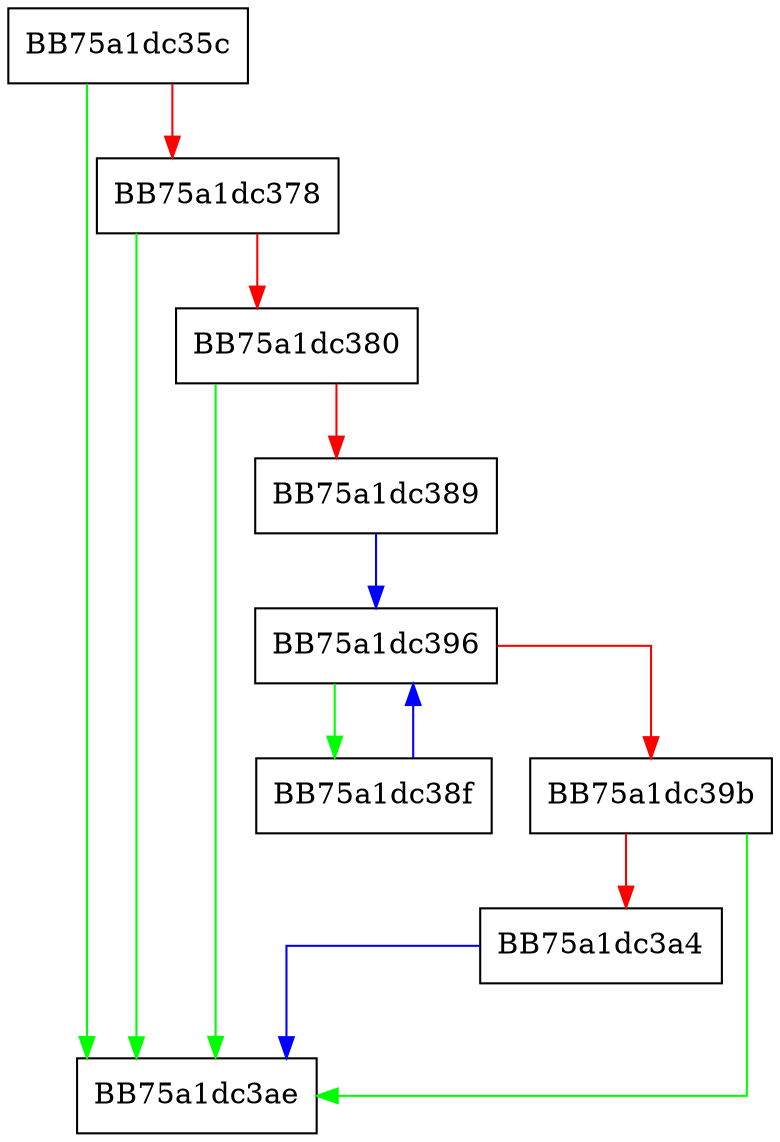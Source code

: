 digraph CResmgrAutoCurrentPlugin {
  node [shape="box"];
  graph [splines=ortho];
  BB75a1dc35c -> BB75a1dc3ae [color="green"];
  BB75a1dc35c -> BB75a1dc378 [color="red"];
  BB75a1dc378 -> BB75a1dc3ae [color="green"];
  BB75a1dc378 -> BB75a1dc380 [color="red"];
  BB75a1dc380 -> BB75a1dc3ae [color="green"];
  BB75a1dc380 -> BB75a1dc389 [color="red"];
  BB75a1dc389 -> BB75a1dc396 [color="blue"];
  BB75a1dc38f -> BB75a1dc396 [color="blue"];
  BB75a1dc396 -> BB75a1dc38f [color="green"];
  BB75a1dc396 -> BB75a1dc39b [color="red"];
  BB75a1dc39b -> BB75a1dc3ae [color="green"];
  BB75a1dc39b -> BB75a1dc3a4 [color="red"];
  BB75a1dc3a4 -> BB75a1dc3ae [color="blue"];
}